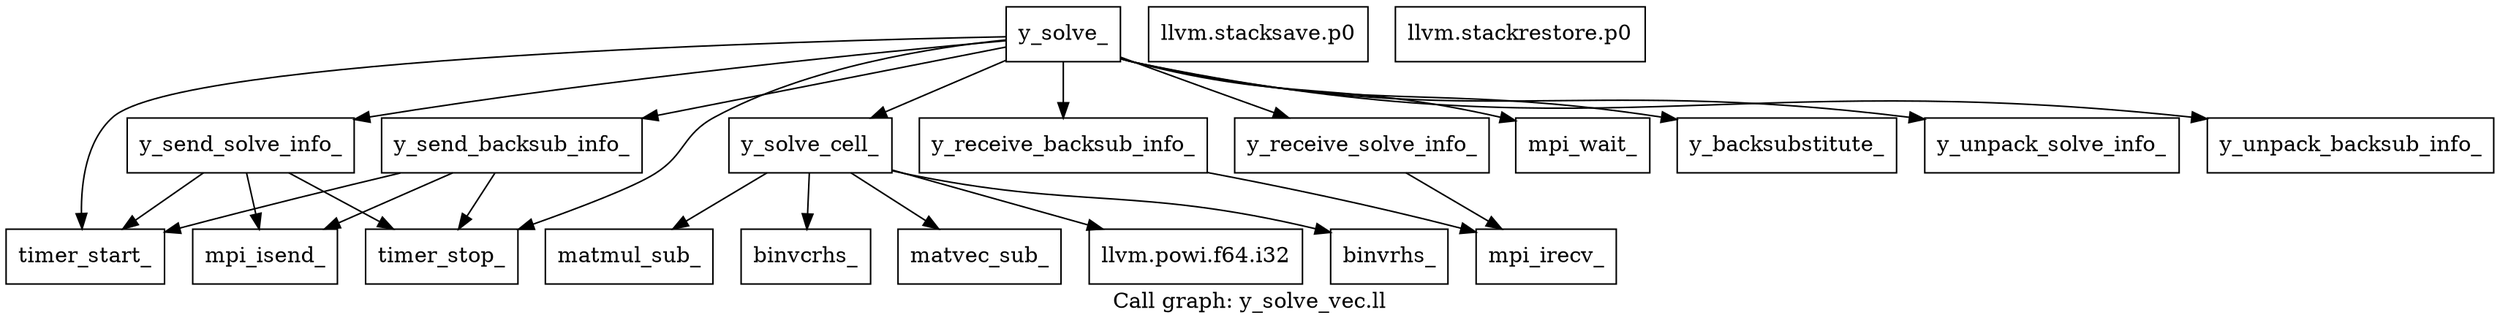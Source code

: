 digraph "Call graph: y_solve_vec.ll" {
	label="Call graph: y_solve_vec.ll";

	Node0x55d74f40ec30 [shape=record,label="{y_solve_}"];
	Node0x55d74f40ec30 -> Node0x55d74f438db0;
	Node0x55d74f40ec30 -> Node0x55d74f4cb740;
	Node0x55d74f40ec30 -> Node0x55d74f4db2d0;
	Node0x55d74f40ec30 -> Node0x55d74f4d0650;
	Node0x55d74f40ec30 -> Node0x55d74f4d3490;
	Node0x55d74f40ec30 -> Node0x55d74f4d3f10;
	Node0x55d74f40ec30 -> Node0x55d74f4db450;
	Node0x55d74f40ec30 -> Node0x55d74f4db350;
	Node0x55d74f40ec30 -> Node0x55d74f4d3c70;
	Node0x55d74f40ec30 -> Node0x55d74f4db3d0;
	Node0x55d74f40ec30 -> Node0x55d74f4db4d0;
	Node0x55d74f4db350 [shape=record,label="{y_unpack_solve_info_}"];
	Node0x55d74f4db3d0 [shape=record,label="{y_send_solve_info_}"];
	Node0x55d74f4db3d0 -> Node0x55d74f438db0;
	Node0x55d74f4db3d0 -> Node0x55d74f4d3e00;
	Node0x55d74f4db3d0 -> Node0x55d74f4db2d0;
	Node0x55d74f4d3f10 [shape=record,label="{y_send_backsub_info_}"];
	Node0x55d74f4d3f10 -> Node0x55d74f438db0;
	Node0x55d74f4d3f10 -> Node0x55d74f4d3e00;
	Node0x55d74f4d3f10 -> Node0x55d74f4db2d0;
	Node0x55d74f4d3c70 [shape=record,label="{y_unpack_backsub_info_}"];
	Node0x55d74f4db4d0 [shape=record,label="{y_receive_backsub_info_}"];
	Node0x55d74f4db4d0 -> Node0x55d74f4d8220;
	Node0x55d74f4d0650 [shape=record,label="{y_receive_solve_info_}"];
	Node0x55d74f4d0650 -> Node0x55d74f4d8220;
	Node0x55d74f4db450 [shape=record,label="{y_backsubstitute_}"];
	Node0x55d74f4cb740 [shape=record,label="{y_solve_cell_}"];
	Node0x55d74f4cb740 -> Node0x55d74f4d8c40;
	Node0x55d74f4cb740 -> Node0x55d74f3637b0;
	Node0x55d74f4cb740 -> Node0x55d74f4d7a10;
	Node0x55d74f4cb740 -> Node0x55d74f404e80;
	Node0x55d74f4cb740 -> Node0x55d74f4d7af0;
	Node0x55d74f438db0 [shape=record,label="{timer_start_}"];
	Node0x55d74f4d3490 [shape=record,label="{mpi_wait_}"];
	Node0x55d74f4db2d0 [shape=record,label="{timer_stop_}"];
	Node0x55d74f4d3e00 [shape=record,label="{mpi_isend_}"];
	Node0x55d74f4d8220 [shape=record,label="{mpi_irecv_}"];
	Node0x55d74f404e80 [shape=record,label="{binvcrhs_}"];
	Node0x55d74f4d7af0 [shape=record,label="{matvec_sub_}"];
	Node0x55d74f4d7a10 [shape=record,label="{matmul_sub_}"];
	Node0x55d74f3637b0 [shape=record,label="{binvrhs_}"];
	Node0x55d74f3e9430 [shape=record,label="{llvm.stacksave.p0}"];
	Node0x55d74f4d9440 [shape=record,label="{llvm.stackrestore.p0}"];
	Node0x55d74f4d8c40 [shape=record,label="{llvm.powi.f64.i32}"];
}
